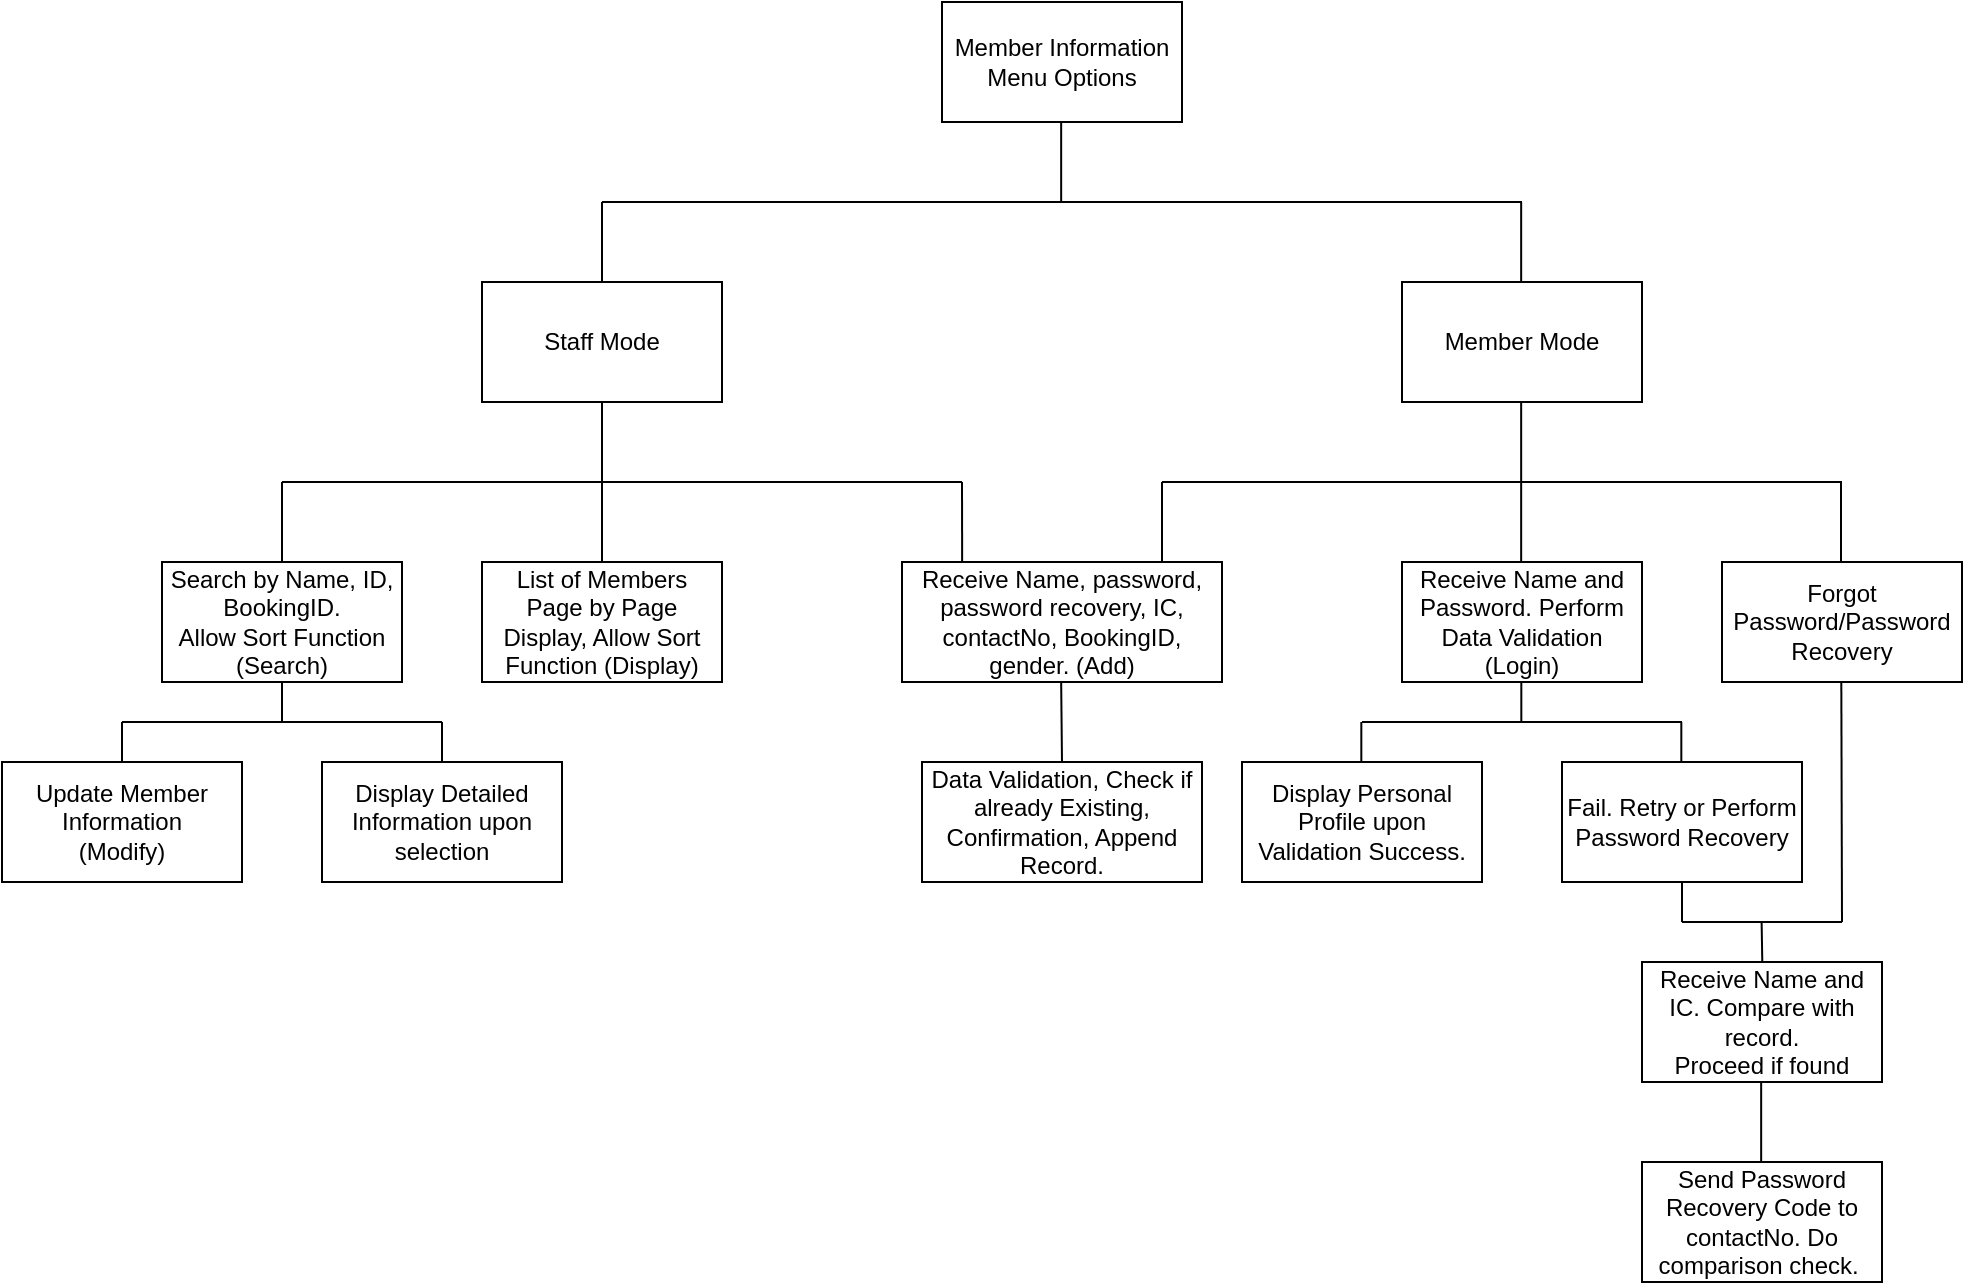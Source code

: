 <mxfile scale="1" border="0" version="24.2.0" type="github">
  <diagram name="Page-1" id="hbOpWvWbVDZabJqtMiut">
    <mxGraphModel dx="1970" dy="1074" grid="1" gridSize="10" guides="1" tooltips="1" connect="1" arrows="1" fold="1" page="1" pageScale="1" pageWidth="850" pageHeight="1100" math="0" shadow="0">
      <root>
        <mxCell id="0" />
        <mxCell id="1" parent="0" />
        <mxCell id="6SAP_D4yRiOfoFRH9wVL-1" value="Member Information&lt;div&gt;Menu Options&lt;/div&gt;" style="rounded=0;whiteSpace=wrap;html=1;" parent="1" vertex="1">
          <mxGeometry x="570" y="40" width="120" height="60" as="geometry" />
        </mxCell>
        <mxCell id="6SAP_D4yRiOfoFRH9wVL-2" value="Update Member Information&lt;div&gt;(Modify)&lt;/div&gt;" style="rounded=0;whiteSpace=wrap;html=1;" parent="1" vertex="1">
          <mxGeometry x="100" y="420" width="120" height="60" as="geometry" />
        </mxCell>
        <mxCell id="6SAP_D4yRiOfoFRH9wVL-12" value="" style="endArrow=none;html=1;rounded=0;exitX=0.5;exitY=1;exitDx=0;exitDy=0;" parent="1" source="YgahVYxuKnuV_hJvNT-6-1" edge="1">
          <mxGeometry width="50" height="50" relative="1" as="geometry">
            <mxPoint x="300" y="240" as="sourcePoint" />
            <mxPoint x="400" y="280" as="targetPoint" />
          </mxGeometry>
        </mxCell>
        <mxCell id="6SAP_D4yRiOfoFRH9wVL-13" value="List of Members&lt;div&gt;Page by Page Display, Allow Sort Function&amp;nbsp;&lt;span style=&quot;background-color: initial;&quot;&gt;(Display)&lt;/span&gt;&lt;/div&gt;" style="rounded=0;whiteSpace=wrap;html=1;" parent="1" vertex="1">
          <mxGeometry x="340" y="320" width="120" height="60" as="geometry" />
        </mxCell>
        <mxCell id="6SAP_D4yRiOfoFRH9wVL-14" value="&lt;div&gt;Receive Name, password, password recovery, IC, contactNo&lt;span style=&quot;background-color: initial;&quot;&gt;, BookingID, gender.&amp;nbsp;&lt;/span&gt;&lt;span style=&quot;background-color: initial;&quot;&gt;(Add)&lt;/span&gt;&lt;/div&gt;" style="rounded=0;whiteSpace=wrap;html=1;" parent="1" vertex="1">
          <mxGeometry x="550" y="320" width="160" height="60" as="geometry" />
        </mxCell>
        <mxCell id="6SAP_D4yRiOfoFRH9wVL-16" value="Search by Name, ID, BookingID.&lt;div&gt;Allow Sort Function&lt;/div&gt;&lt;div&gt;(Search)&lt;/div&gt;" style="rounded=0;whiteSpace=wrap;html=1;" parent="1" vertex="1">
          <mxGeometry x="180" y="320" width="120" height="60" as="geometry" />
        </mxCell>
        <mxCell id="6SAP_D4yRiOfoFRH9wVL-17" value="" style="endArrow=none;html=1;rounded=0;" parent="1" edge="1">
          <mxGeometry width="50" height="50" relative="1" as="geometry">
            <mxPoint x="240" y="280" as="sourcePoint" />
            <mxPoint x="580" y="280" as="targetPoint" />
          </mxGeometry>
        </mxCell>
        <mxCell id="6SAP_D4yRiOfoFRH9wVL-27" value="Display Detailed Information upon selection" style="rounded=0;whiteSpace=wrap;html=1;" parent="1" vertex="1">
          <mxGeometry x="260" y="420" width="120" height="60" as="geometry" />
        </mxCell>
        <mxCell id="6SAP_D4yRiOfoFRH9wVL-29" value="Data Validation, Check if already Existing, Confirmation, Append Record." style="rounded=0;whiteSpace=wrap;html=1;" parent="1" vertex="1">
          <mxGeometry x="560" y="420" width="140" height="60" as="geometry" />
        </mxCell>
        <mxCell id="6SAP_D4yRiOfoFRH9wVL-33" value="" style="endArrow=none;html=1;rounded=0;entryX=0.5;entryY=1;entryDx=0;entryDy=0;" parent="1" target="6SAP_D4yRiOfoFRH9wVL-16" edge="1">
          <mxGeometry width="50" height="50" relative="1" as="geometry">
            <mxPoint x="240" y="400" as="sourcePoint" />
            <mxPoint x="220" y="390" as="targetPoint" />
          </mxGeometry>
        </mxCell>
        <mxCell id="YgahVYxuKnuV_hJvNT-6-1" value="Staff Mode" style="rounded=0;whiteSpace=wrap;html=1;" parent="1" vertex="1">
          <mxGeometry x="340" y="180" width="120" height="60" as="geometry" />
        </mxCell>
        <mxCell id="YgahVYxuKnuV_hJvNT-6-2" value="" style="endArrow=none;html=1;rounded=0;" parent="1" edge="1">
          <mxGeometry width="50" height="50" relative="1" as="geometry">
            <mxPoint x="400" y="140" as="sourcePoint" />
            <mxPoint x="860" y="140" as="targetPoint" />
          </mxGeometry>
        </mxCell>
        <mxCell id="YgahVYxuKnuV_hJvNT-6-3" value="" style="endArrow=none;html=1;rounded=0;entryX=0.5;entryY=0;entryDx=0;entryDy=0;" parent="1" target="YgahVYxuKnuV_hJvNT-6-1" edge="1">
          <mxGeometry width="50" height="50" relative="1" as="geometry">
            <mxPoint x="400" y="140" as="sourcePoint" />
            <mxPoint x="299.58" y="180" as="targetPoint" />
          </mxGeometry>
        </mxCell>
        <mxCell id="YgahVYxuKnuV_hJvNT-6-4" value="" style="endArrow=none;html=1;rounded=0;" parent="1" edge="1">
          <mxGeometry width="50" height="50" relative="1" as="geometry">
            <mxPoint x="629.58" y="100" as="sourcePoint" />
            <mxPoint x="629.58" y="140" as="targetPoint" />
          </mxGeometry>
        </mxCell>
        <mxCell id="YgahVYxuKnuV_hJvNT-6-5" value="Member Mode" style="rounded=0;whiteSpace=wrap;html=1;" parent="1" vertex="1">
          <mxGeometry x="800" y="180" width="120" height="60" as="geometry" />
        </mxCell>
        <mxCell id="YgahVYxuKnuV_hJvNT-6-7" value="" style="endArrow=none;html=1;rounded=0;" parent="1" edge="1">
          <mxGeometry width="50" height="50" relative="1" as="geometry">
            <mxPoint x="859.58" y="140" as="sourcePoint" />
            <mxPoint x="859.58" y="180" as="targetPoint" />
          </mxGeometry>
        </mxCell>
        <mxCell id="YgahVYxuKnuV_hJvNT-6-9" value="" style="endArrow=none;html=1;rounded=0;" parent="1" edge="1">
          <mxGeometry width="50" height="50" relative="1" as="geometry">
            <mxPoint x="859.58" y="240" as="sourcePoint" />
            <mxPoint x="859.58" y="280" as="targetPoint" />
          </mxGeometry>
        </mxCell>
        <mxCell id="YgahVYxuKnuV_hJvNT-6-10" value="" style="endArrow=none;html=1;rounded=0;" parent="1" edge="1">
          <mxGeometry width="50" height="50" relative="1" as="geometry">
            <mxPoint x="680" y="280" as="sourcePoint" />
            <mxPoint x="1020" y="280" as="targetPoint" />
          </mxGeometry>
        </mxCell>
        <mxCell id="YgahVYxuKnuV_hJvNT-6-12" value="" style="endArrow=none;html=1;rounded=0;" parent="1" edge="1">
          <mxGeometry width="50" height="50" relative="1" as="geometry">
            <mxPoint x="680" y="280" as="sourcePoint" />
            <mxPoint x="680" y="320" as="targetPoint" />
          </mxGeometry>
        </mxCell>
        <mxCell id="YgahVYxuKnuV_hJvNT-6-13" value="" style="endArrow=none;html=1;rounded=0;" parent="1" edge="1">
          <mxGeometry width="50" height="50" relative="1" as="geometry">
            <mxPoint x="1019.5" y="280" as="sourcePoint" />
            <mxPoint x="1019.5" y="320" as="targetPoint" />
          </mxGeometry>
        </mxCell>
        <mxCell id="YgahVYxuKnuV_hJvNT-6-28" value="" style="endArrow=none;html=1;rounded=0;" parent="1" edge="1">
          <mxGeometry width="50" height="50" relative="1" as="geometry">
            <mxPoint x="859.58" y="280" as="sourcePoint" />
            <mxPoint x="859.58" y="320" as="targetPoint" />
          </mxGeometry>
        </mxCell>
        <mxCell id="YgahVYxuKnuV_hJvNT-6-30" value="&lt;div&gt;Receive Name and Password. Perform Data Validation&lt;/div&gt;&lt;div&gt;(Login)&lt;/div&gt;" style="rounded=0;whiteSpace=wrap;html=1;" parent="1" vertex="1">
          <mxGeometry x="800" y="320" width="120" height="60" as="geometry" />
        </mxCell>
        <mxCell id="YgahVYxuKnuV_hJvNT-6-32" value="" style="endArrow=none;html=1;rounded=0;" parent="1" edge="1">
          <mxGeometry width="50" height="50" relative="1" as="geometry">
            <mxPoint x="859.66" y="400" as="sourcePoint" />
            <mxPoint x="859.66" y="380" as="targetPoint" />
          </mxGeometry>
        </mxCell>
        <mxCell id="YgahVYxuKnuV_hJvNT-6-33" value="" style="endArrow=none;html=1;rounded=0;" parent="1" edge="1">
          <mxGeometry width="50" height="50" relative="1" as="geometry">
            <mxPoint x="940" y="400" as="sourcePoint" />
            <mxPoint x="780" y="400" as="targetPoint" />
          </mxGeometry>
        </mxCell>
        <mxCell id="YgahVYxuKnuV_hJvNT-6-34" value="" style="endArrow=none;html=1;rounded=0;" parent="1" edge="1">
          <mxGeometry width="50" height="50" relative="1" as="geometry">
            <mxPoint x="779.66" y="420" as="sourcePoint" />
            <mxPoint x="779.66" y="400" as="targetPoint" />
          </mxGeometry>
        </mxCell>
        <mxCell id="YgahVYxuKnuV_hJvNT-6-35" value="" style="endArrow=none;html=1;rounded=0;" parent="1" edge="1">
          <mxGeometry width="50" height="50" relative="1" as="geometry">
            <mxPoint x="939.66" y="420" as="sourcePoint" />
            <mxPoint x="939.66" y="400" as="targetPoint" />
          </mxGeometry>
        </mxCell>
        <mxCell id="YgahVYxuKnuV_hJvNT-6-36" value="Fail. Retry or Perform Password Recovery" style="rounded=0;whiteSpace=wrap;html=1;" parent="1" vertex="1">
          <mxGeometry x="880" y="420" width="120" height="60" as="geometry" />
        </mxCell>
        <mxCell id="YgahVYxuKnuV_hJvNT-6-37" value="Display Personal Profile upon Validation Success." style="rounded=0;whiteSpace=wrap;html=1;" parent="1" vertex="1">
          <mxGeometry x="720" y="420" width="120" height="60" as="geometry" />
        </mxCell>
        <mxCell id="YgahVYxuKnuV_hJvNT-6-38" value="Forgot Password/Password Recovery" style="rounded=0;whiteSpace=wrap;html=1;" parent="1" vertex="1">
          <mxGeometry x="960" y="320" width="120" height="60" as="geometry" />
        </mxCell>
        <mxCell id="YgahVYxuKnuV_hJvNT-6-39" value="" style="endArrow=none;html=1;rounded=0;" parent="1" edge="1">
          <mxGeometry width="50" height="50" relative="1" as="geometry">
            <mxPoint x="1019.66" y="380" as="sourcePoint" />
            <mxPoint x="1020" y="500" as="targetPoint" />
          </mxGeometry>
        </mxCell>
        <mxCell id="YgahVYxuKnuV_hJvNT-6-40" value="&lt;div&gt;Receive Name and IC. Compare with record.&lt;/div&gt;&lt;div&gt;Proceed if found&lt;/div&gt;" style="rounded=0;whiteSpace=wrap;html=1;" parent="1" vertex="1">
          <mxGeometry x="920" y="520" width="120" height="60" as="geometry" />
        </mxCell>
        <mxCell id="YgahVYxuKnuV_hJvNT-6-42" value="" style="endArrow=none;html=1;rounded=0;entryX=0.5;entryY=1;entryDx=0;entryDy=0;" parent="1" target="YgahVYxuKnuV_hJvNT-6-36" edge="1">
          <mxGeometry width="50" height="50" relative="1" as="geometry">
            <mxPoint x="940" y="500" as="sourcePoint" />
            <mxPoint x="940" y="590" as="targetPoint" />
          </mxGeometry>
        </mxCell>
        <mxCell id="YgahVYxuKnuV_hJvNT-6-43" value="" style="endArrow=none;html=1;rounded=0;" parent="1" edge="1">
          <mxGeometry width="50" height="50" relative="1" as="geometry">
            <mxPoint x="940" y="500" as="sourcePoint" />
            <mxPoint x="1020" y="500" as="targetPoint" />
          </mxGeometry>
        </mxCell>
        <mxCell id="YgahVYxuKnuV_hJvNT-6-44" value="" style="endArrow=none;html=1;rounded=0;" parent="1" edge="1">
          <mxGeometry width="50" height="50" relative="1" as="geometry">
            <mxPoint x="980.15" y="520" as="sourcePoint" />
            <mxPoint x="979.81" y="500" as="targetPoint" />
          </mxGeometry>
        </mxCell>
        <mxCell id="YgahVYxuKnuV_hJvNT-6-45" value="" style="endArrow=none;html=1;rounded=0;" parent="1" edge="1">
          <mxGeometry width="50" height="50" relative="1" as="geometry">
            <mxPoint x="979.58" y="580" as="sourcePoint" />
            <mxPoint x="979.58" y="620" as="targetPoint" />
          </mxGeometry>
        </mxCell>
        <mxCell id="YgahVYxuKnuV_hJvNT-6-46" value="&lt;div&gt;Send Password Recovery Code to contactNo. Do comparison check.&amp;nbsp;&lt;/div&gt;" style="rounded=0;whiteSpace=wrap;html=1;" parent="1" vertex="1">
          <mxGeometry x="920" y="620" width="120" height="60" as="geometry" />
        </mxCell>
        <mxCell id="LmwtrR-wuKIWkI-oltM0-1" value="" style="endArrow=none;html=1;rounded=0;exitX=0.188;exitY=0;exitDx=0;exitDy=0;exitPerimeter=0;" parent="1" source="6SAP_D4yRiOfoFRH9wVL-14" edge="1">
          <mxGeometry width="50" height="50" relative="1" as="geometry">
            <mxPoint x="540" y="320" as="sourcePoint" />
            <mxPoint x="580" y="280" as="targetPoint" />
          </mxGeometry>
        </mxCell>
        <mxCell id="LmwtrR-wuKIWkI-oltM0-2" value="" style="endArrow=none;html=1;rounded=0;exitX=0.5;exitY=0;exitDx=0;exitDy=0;" parent="1" edge="1">
          <mxGeometry width="50" height="50" relative="1" as="geometry">
            <mxPoint x="400" y="320" as="sourcePoint" />
            <mxPoint x="400" y="280" as="targetPoint" />
          </mxGeometry>
        </mxCell>
        <mxCell id="LmwtrR-wuKIWkI-oltM0-3" value="" style="endArrow=none;html=1;rounded=0;exitX=0.5;exitY=0;exitDx=0;exitDy=0;" parent="1" edge="1">
          <mxGeometry width="50" height="50" relative="1" as="geometry">
            <mxPoint x="240" y="320" as="sourcePoint" />
            <mxPoint x="240" y="280" as="targetPoint" />
          </mxGeometry>
        </mxCell>
        <mxCell id="_I3ZqnysZdSY9MOaajtJ-6" value="" style="endArrow=none;html=1;rounded=0;exitX=0.5;exitY=0;exitDx=0;exitDy=0;" parent="1" source="6SAP_D4yRiOfoFRH9wVL-29" edge="1">
          <mxGeometry width="50" height="50" relative="1" as="geometry">
            <mxPoint x="629.58" y="400" as="sourcePoint" />
            <mxPoint x="629.58" y="380" as="targetPoint" />
          </mxGeometry>
        </mxCell>
        <mxCell id="RO82bco7nAGax6CSEV-D-1" value="" style="endArrow=none;html=1;rounded=0;" parent="1" edge="1">
          <mxGeometry width="50" height="50" relative="1" as="geometry">
            <mxPoint x="320" y="400" as="sourcePoint" />
            <mxPoint x="160" y="400" as="targetPoint" />
          </mxGeometry>
        </mxCell>
        <mxCell id="RO82bco7nAGax6CSEV-D-3" value="" style="endArrow=none;html=1;rounded=0;entryX=0.5;entryY=0;entryDx=0;entryDy=0;" parent="1" target="6SAP_D4yRiOfoFRH9wVL-27" edge="1">
          <mxGeometry width="50" height="50" relative="1" as="geometry">
            <mxPoint x="320" y="400" as="sourcePoint" />
            <mxPoint x="430" y="420" as="targetPoint" />
          </mxGeometry>
        </mxCell>
        <mxCell id="RO82bco7nAGax6CSEV-D-4" value="" style="endArrow=none;html=1;rounded=0;" parent="1" edge="1">
          <mxGeometry width="50" height="50" relative="1" as="geometry">
            <mxPoint x="160" y="420" as="sourcePoint" />
            <mxPoint x="160" y="400" as="targetPoint" />
          </mxGeometry>
        </mxCell>
      </root>
    </mxGraphModel>
  </diagram>
</mxfile>
